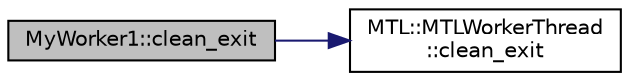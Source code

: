 digraph "MyWorker1::clean_exit"
{
 // LATEX_PDF_SIZE
  edge [fontname="Helvetica",fontsize="10",labelfontname="Helvetica",labelfontsize="10"];
  node [fontname="Helvetica",fontsize="10",shape=record];
  rankdir="LR";
  Node1 [label="MyWorker1::clean_exit",height=0.2,width=0.4,color="black", fillcolor="grey75", style="filled", fontcolor="black",tooltip="A clean Exit of the Thread."];
  Node1 -> Node2 [color="midnightblue",fontsize="10",style="solid",fontname="Helvetica"];
  Node2 [label="MTL::MTLWorkerThread\l::clean_exit",height=0.2,width=0.4,color="black", fillcolor="white", style="filled",URL="$d9/dfb/classMTL_1_1MTLWorkerThread.html#a86dcecf5743238f8f2200c08bda20fc3",tooltip="A clean Exit of the Thread."];
}
